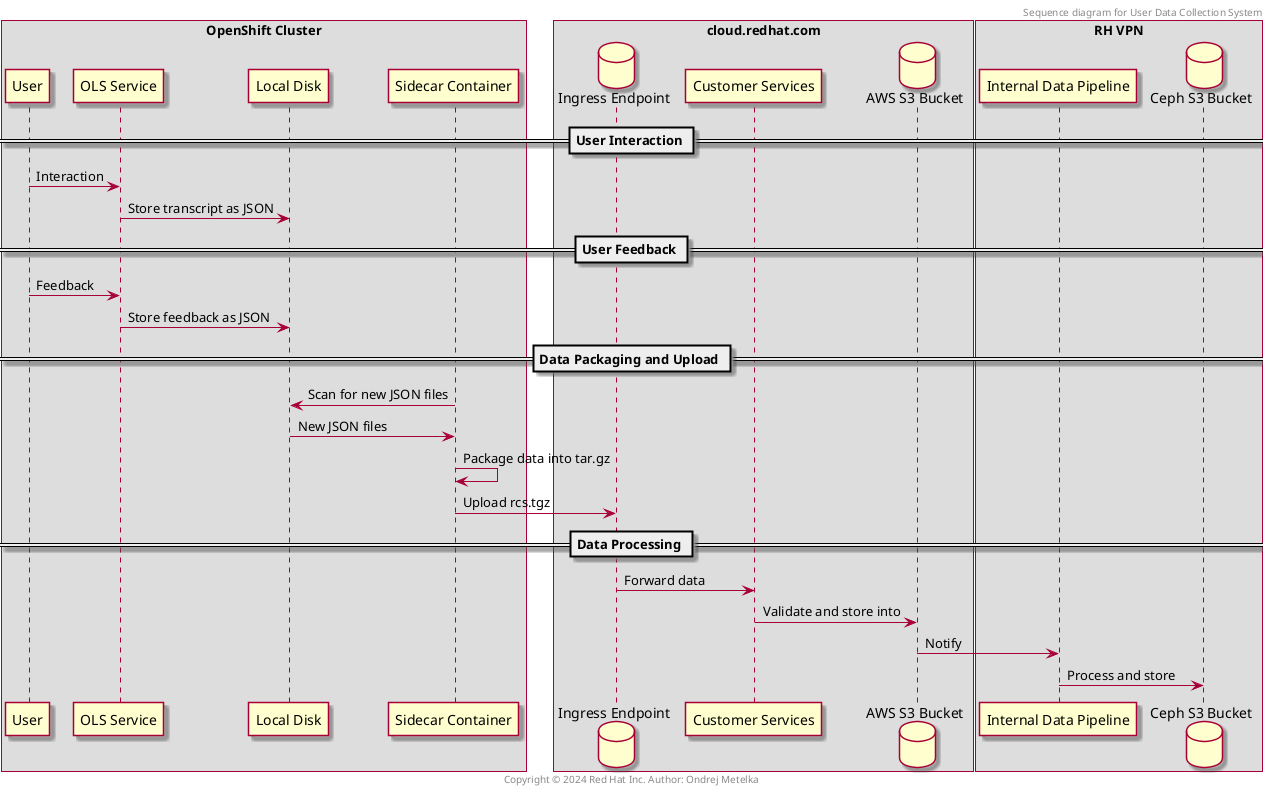 @startuml
skin rose

header Sequence diagram for User Data Collection System
footer Copyright © 2024 Red Hat Inc. Author: Ondrej Metelka

box "OpenShift Cluster"
  participant "User" as user
  participant "OLS Service" as ols
  participant "Local Disk" as disk
  participant "Sidecar Container" as sidecar
end box
box "cloud.redhat.com"
  database "Ingress Endpoint" as ingress
  participant "Customer Services" as cs
  database "AWS S3 Bucket" as aws
end box
box "RH VPN"
  participant "Internal Data Pipeline" as ccx
  database "Ceph S3 Bucket" as ceph
end box

== User Interaction ==

user -> ols: Interaction
ols -> disk: Store transcript as JSON

== User Feedback ==

user -> ols: Feedback
ols -> disk: Store feedback as JSON

== Data Packaging and Upload ==

sidecar -> disk: Scan for new JSON files
disk -> sidecar: New JSON files
sidecar -> sidecar: Package data into tar.gz
sidecar -> ingress: Upload rcs.tgz

== Data Processing ==
ingress -> cs: Forward data
cs -> aws: Validate and store into
aws -> ccx: Notify
ccx -> ceph: Process and store

@enduml
